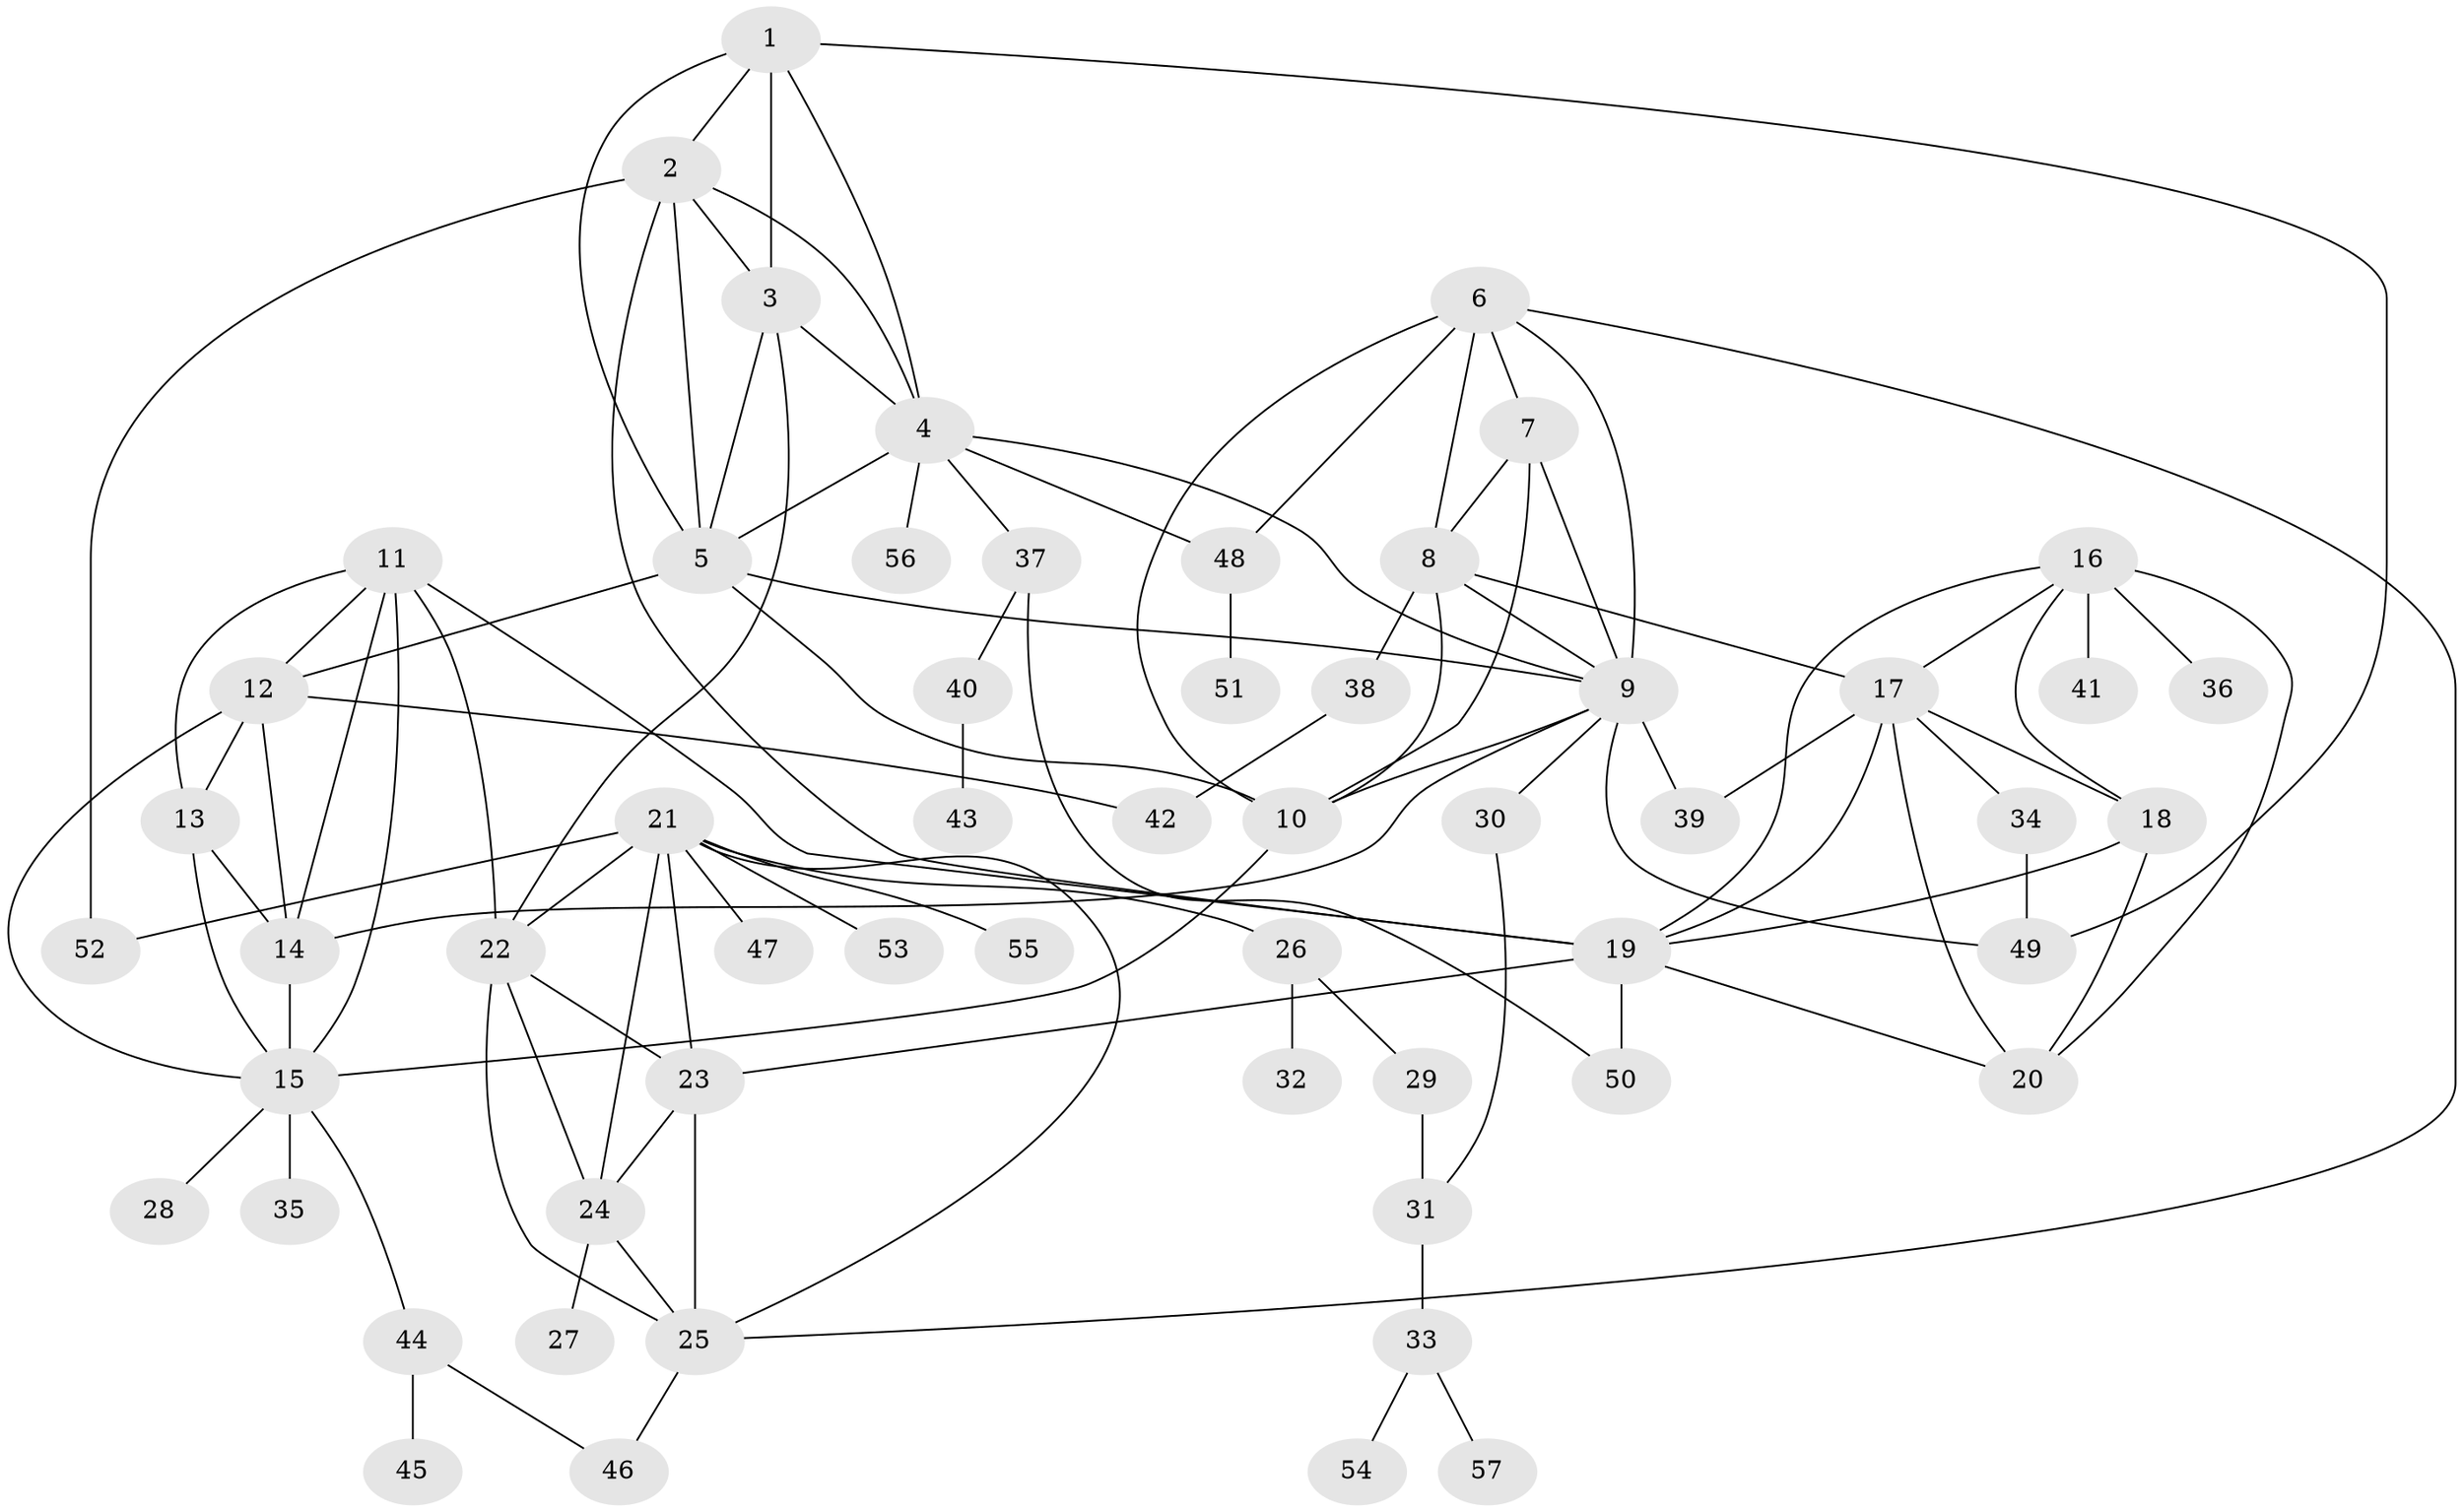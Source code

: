 // original degree distribution, {6: 0.03508771929824561, 8: 0.017543859649122806, 7: 0.043859649122807015, 9: 0.03508771929824561, 13: 0.008771929824561403, 5: 0.03508771929824561, 11: 0.008771929824561403, 4: 0.03508771929824561, 12: 0.008771929824561403, 10: 0.017543859649122806, 3: 0.07017543859649122, 1: 0.5175438596491229, 2: 0.16666666666666666}
// Generated by graph-tools (version 1.1) at 2025/37/03/09/25 02:37:14]
// undirected, 57 vertices, 104 edges
graph export_dot {
graph [start="1"]
  node [color=gray90,style=filled];
  1;
  2;
  3;
  4;
  5;
  6;
  7;
  8;
  9;
  10;
  11;
  12;
  13;
  14;
  15;
  16;
  17;
  18;
  19;
  20;
  21;
  22;
  23;
  24;
  25;
  26;
  27;
  28;
  29;
  30;
  31;
  32;
  33;
  34;
  35;
  36;
  37;
  38;
  39;
  40;
  41;
  42;
  43;
  44;
  45;
  46;
  47;
  48;
  49;
  50;
  51;
  52;
  53;
  54;
  55;
  56;
  57;
  1 -- 2 [weight=1.0];
  1 -- 3 [weight=1.0];
  1 -- 4 [weight=1.0];
  1 -- 5 [weight=1.0];
  1 -- 49 [weight=1.0];
  2 -- 3 [weight=1.0];
  2 -- 4 [weight=1.0];
  2 -- 5 [weight=1.0];
  2 -- 19 [weight=2.0];
  2 -- 52 [weight=1.0];
  3 -- 4 [weight=1.0];
  3 -- 5 [weight=2.0];
  3 -- 22 [weight=1.0];
  4 -- 5 [weight=1.0];
  4 -- 9 [weight=1.0];
  4 -- 37 [weight=1.0];
  4 -- 48 [weight=1.0];
  4 -- 56 [weight=1.0];
  5 -- 9 [weight=1.0];
  5 -- 10 [weight=1.0];
  5 -- 12 [weight=1.0];
  6 -- 7 [weight=1.0];
  6 -- 8 [weight=1.0];
  6 -- 9 [weight=1.0];
  6 -- 10 [weight=1.0];
  6 -- 25 [weight=1.0];
  6 -- 48 [weight=1.0];
  7 -- 8 [weight=1.0];
  7 -- 9 [weight=1.0];
  7 -- 10 [weight=4.0];
  8 -- 9 [weight=1.0];
  8 -- 10 [weight=1.0];
  8 -- 17 [weight=1.0];
  8 -- 38 [weight=3.0];
  9 -- 10 [weight=1.0];
  9 -- 14 [weight=1.0];
  9 -- 30 [weight=3.0];
  9 -- 39 [weight=1.0];
  9 -- 49 [weight=1.0];
  10 -- 15 [weight=1.0];
  11 -- 12 [weight=1.0];
  11 -- 13 [weight=1.0];
  11 -- 14 [weight=1.0];
  11 -- 15 [weight=1.0];
  11 -- 19 [weight=1.0];
  11 -- 22 [weight=1.0];
  12 -- 13 [weight=1.0];
  12 -- 14 [weight=5.0];
  12 -- 15 [weight=1.0];
  12 -- 42 [weight=1.0];
  13 -- 14 [weight=1.0];
  13 -- 15 [weight=1.0];
  14 -- 15 [weight=1.0];
  15 -- 28 [weight=1.0];
  15 -- 35 [weight=4.0];
  15 -- 44 [weight=1.0];
  16 -- 17 [weight=1.0];
  16 -- 18 [weight=1.0];
  16 -- 19 [weight=1.0];
  16 -- 20 [weight=1.0];
  16 -- 36 [weight=1.0];
  16 -- 41 [weight=3.0];
  17 -- 18 [weight=3.0];
  17 -- 19 [weight=1.0];
  17 -- 20 [weight=1.0];
  17 -- 34 [weight=1.0];
  17 -- 39 [weight=1.0];
  18 -- 19 [weight=1.0];
  18 -- 20 [weight=1.0];
  19 -- 20 [weight=1.0];
  19 -- 23 [weight=1.0];
  19 -- 50 [weight=1.0];
  21 -- 22 [weight=1.0];
  21 -- 23 [weight=1.0];
  21 -- 24 [weight=1.0];
  21 -- 25 [weight=1.0];
  21 -- 26 [weight=1.0];
  21 -- 47 [weight=1.0];
  21 -- 52 [weight=1.0];
  21 -- 53 [weight=1.0];
  21 -- 55 [weight=1.0];
  22 -- 23 [weight=1.0];
  22 -- 24 [weight=1.0];
  22 -- 25 [weight=1.0];
  23 -- 24 [weight=1.0];
  23 -- 25 [weight=1.0];
  24 -- 25 [weight=1.0];
  24 -- 27 [weight=1.0];
  25 -- 46 [weight=1.0];
  26 -- 29 [weight=1.0];
  26 -- 32 [weight=1.0];
  29 -- 31 [weight=2.0];
  30 -- 31 [weight=1.0];
  31 -- 33 [weight=1.0];
  33 -- 54 [weight=1.0];
  33 -- 57 [weight=1.0];
  34 -- 49 [weight=1.0];
  37 -- 40 [weight=1.0];
  37 -- 50 [weight=1.0];
  38 -- 42 [weight=1.0];
  40 -- 43 [weight=1.0];
  44 -- 45 [weight=1.0];
  44 -- 46 [weight=1.0];
  48 -- 51 [weight=1.0];
}
